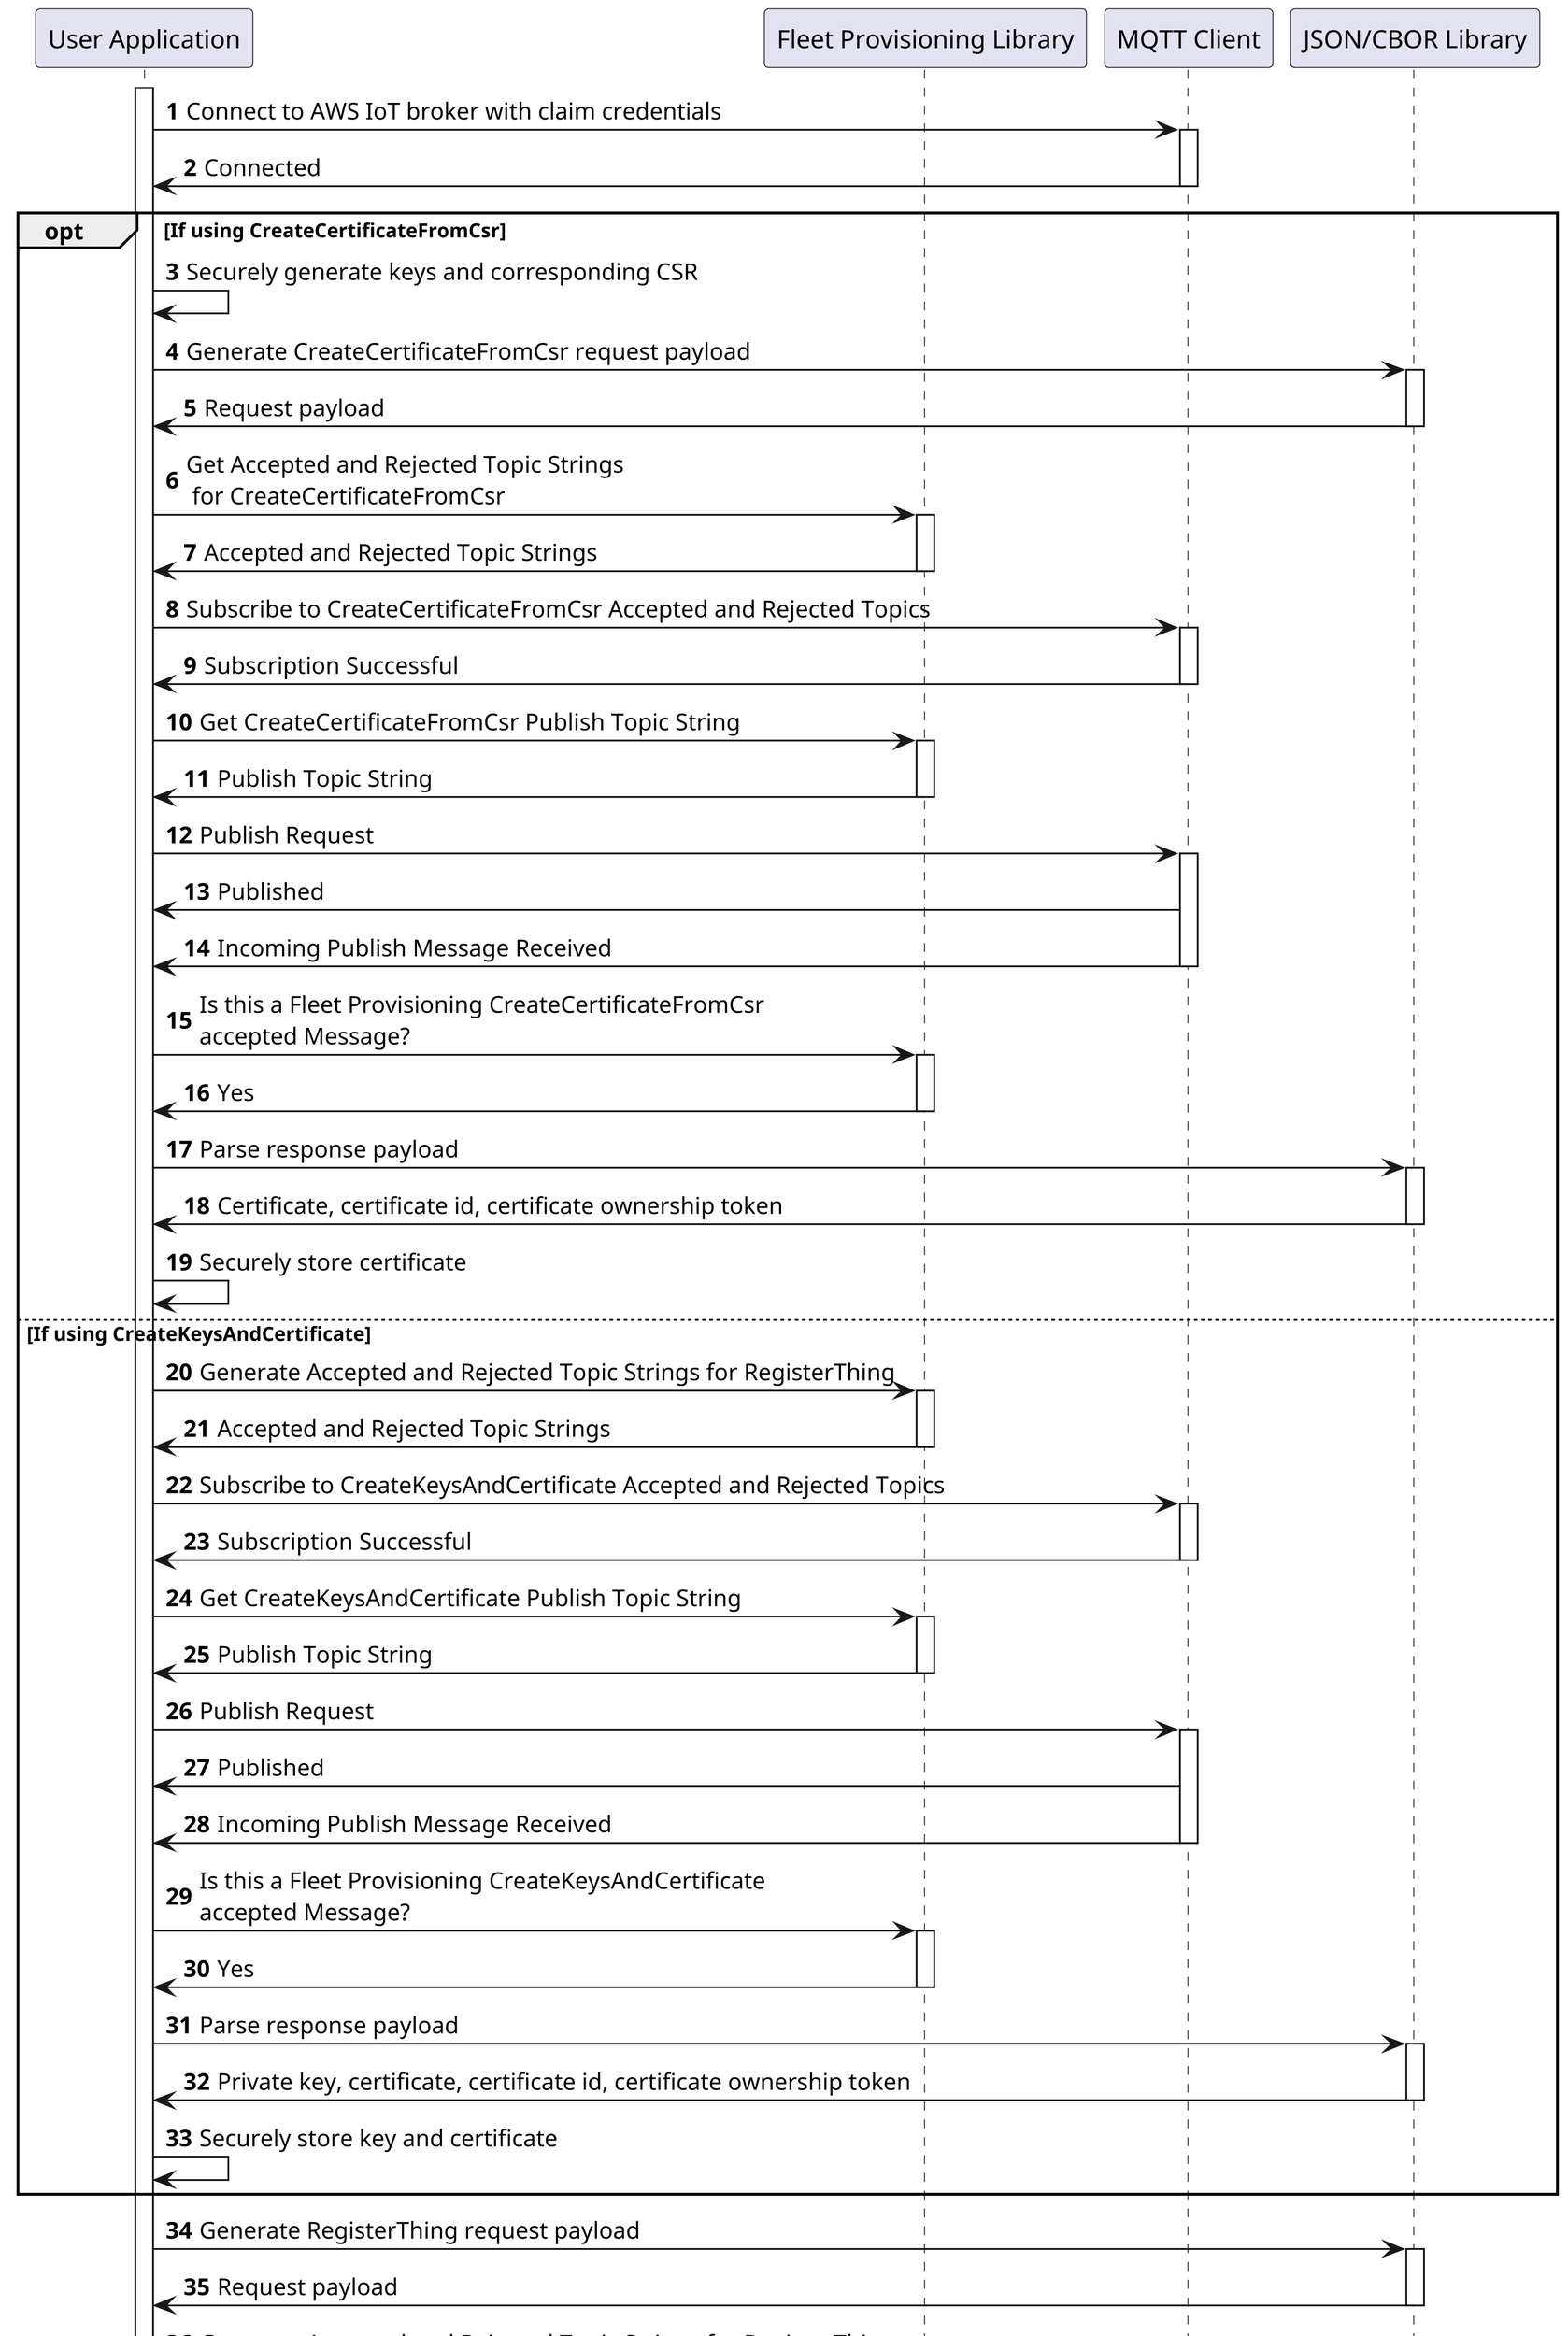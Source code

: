 @startuml
skinparam dpi 300
skinparam classFontSize 8
skinparam classFontName Helvetica
autonumber

participant "User Application" as App
participant "Fleet Provisioning Library" as FleetProv
participant "MQTT Client" as MQTT
participant "JSON/CBOR Library" as JSON

activate App

App -> MQTT : Connect to AWS IoT broker with claim credentials

activate MQTT
MQTT -> App : Connected
deactivate MQTT
    
opt If using CreateCertificateFromCsr
    App -> App : Securely generate keys and corresponding CSR

    App -> JSON : Generate CreateCertificateFromCsr request payload

    activate JSON
    JSON -> App : Request payload
    deactivate JSON

    App -> FleetProv : Get Accepted and Rejected Topic Strings\n for CreateCertificateFromCsr

    activate FleetProv
    FleetProv -> App : Accepted and Rejected Topic Strings
    deactivate FleetProv

    App -> MQTT : Subscribe to CreateCertificateFromCsr Accepted and Rejected Topics

    activate MQTT
    MQTT -> App : Subscription Successful
    deactivate MQTT
    
    App -> FleetProv : Get CreateCertificateFromCsr Publish Topic String

    activate FleetProv
    FleetProv -> App : Publish Topic String
    deactivate FleetProv

    App -> MQTT : Publish Request

    activate MQTT
    MQTT -> App : Published
    MQTT -> App : Incoming Publish Message Received
    deactivate MQTT

    App -> FleetProv : Is this a Fleet Provisioning CreateCertificateFromCsr\naccepted Message?

    activate FleetProv
    FleetProv -> App : Yes
    deactivate FleetProv
    
    App -> JSON : Parse response payload
    
    activate JSON
    JSON -> App : Certificate, certificate id, certificate ownership token
    deactivate JSON
    
    App -> App : Securely store certificate
    
else If using CreateKeysAndCertificate

    App -> FleetProv : Generate Accepted and Rejected Topic Strings for RegisterThing

    activate FleetProv
    FleetProv -> App : Accepted and Rejected Topic Strings
    deactivate FleetProv

    App -> MQTT : Subscribe to CreateKeysAndCertificate Accepted and Rejected Topics

    activate MQTT
    MQTT -> App : Subscription Successful
    deactivate MQTT

    App -> FleetProv : Get CreateKeysAndCertificate Publish Topic String

    activate FleetProv
    FleetProv -> App : Publish Topic String
    deactivate FleetProv

    App -> MQTT : Publish Request

    activate MQTT
    MQTT -> App : Published
    MQTT -> App : Incoming Publish Message Received
    deactivate MQTT

    App -> FleetProv : Is this a Fleet Provisioning CreateKeysAndCertificate\naccepted Message?

    activate FleetProv
    FleetProv -> App : Yes
    deactivate FleetProv
    
    App -> JSON : Parse response payload
    
    activate JSON
    JSON -> App : Private key, certificate, certificate id, certificate ownership token
    deactivate JSON
    
    App -> App : Securely store key and certificate
    
end

App -> JSON : Generate RegisterThing request payload

activate JSON
JSON -> App : Request payload
deactivate JSON
App -> FleetProv : Generate Accepted and Rejected Topic Strings for RegisterThing

activate FleetProv
FleetProv -> App : Accepted and Rejected Topic Strings
deactivate FleetProv

App -> MQTT : Subscribe to RegisterThing Accepted and Rejected Topics

activate MQTT
MQTT -> App : Subscription Successful
deactivate MQTT
    
App -> FleetProv : Get RegisterThing Publish Topic String

activate FleetProv
FleetProv -> App : Publish Topic String
deactivate FleetProv

App -> MQTT : Publish Request

activate MQTT
MQTT -> App : Published
MQTT -> App : Incoming Publish Message Received
deactivate MQTT

App -> FleetProv : Is this a Fleet Provisioning RegisterThing accepted Message?

activate FleetProv
FleetProv -> App : Yes
deactivate FleetProv
    
App -> JSON : Parse response payload
    
activate JSON
JSON -> App : Thing name, device configuration
deactivate JSON
    
App -> MQTT : Disconnect from AWS IoT broker

activate MQTT
MQTT -> App : Disconnected
deactivate MQTT

App -> MQTT : Connect to AWS IoT broker with newly provisioned credentials

activate MQTT
MQTT -> App : Connected
deactivate MQTT
deactivate App
@enduml
